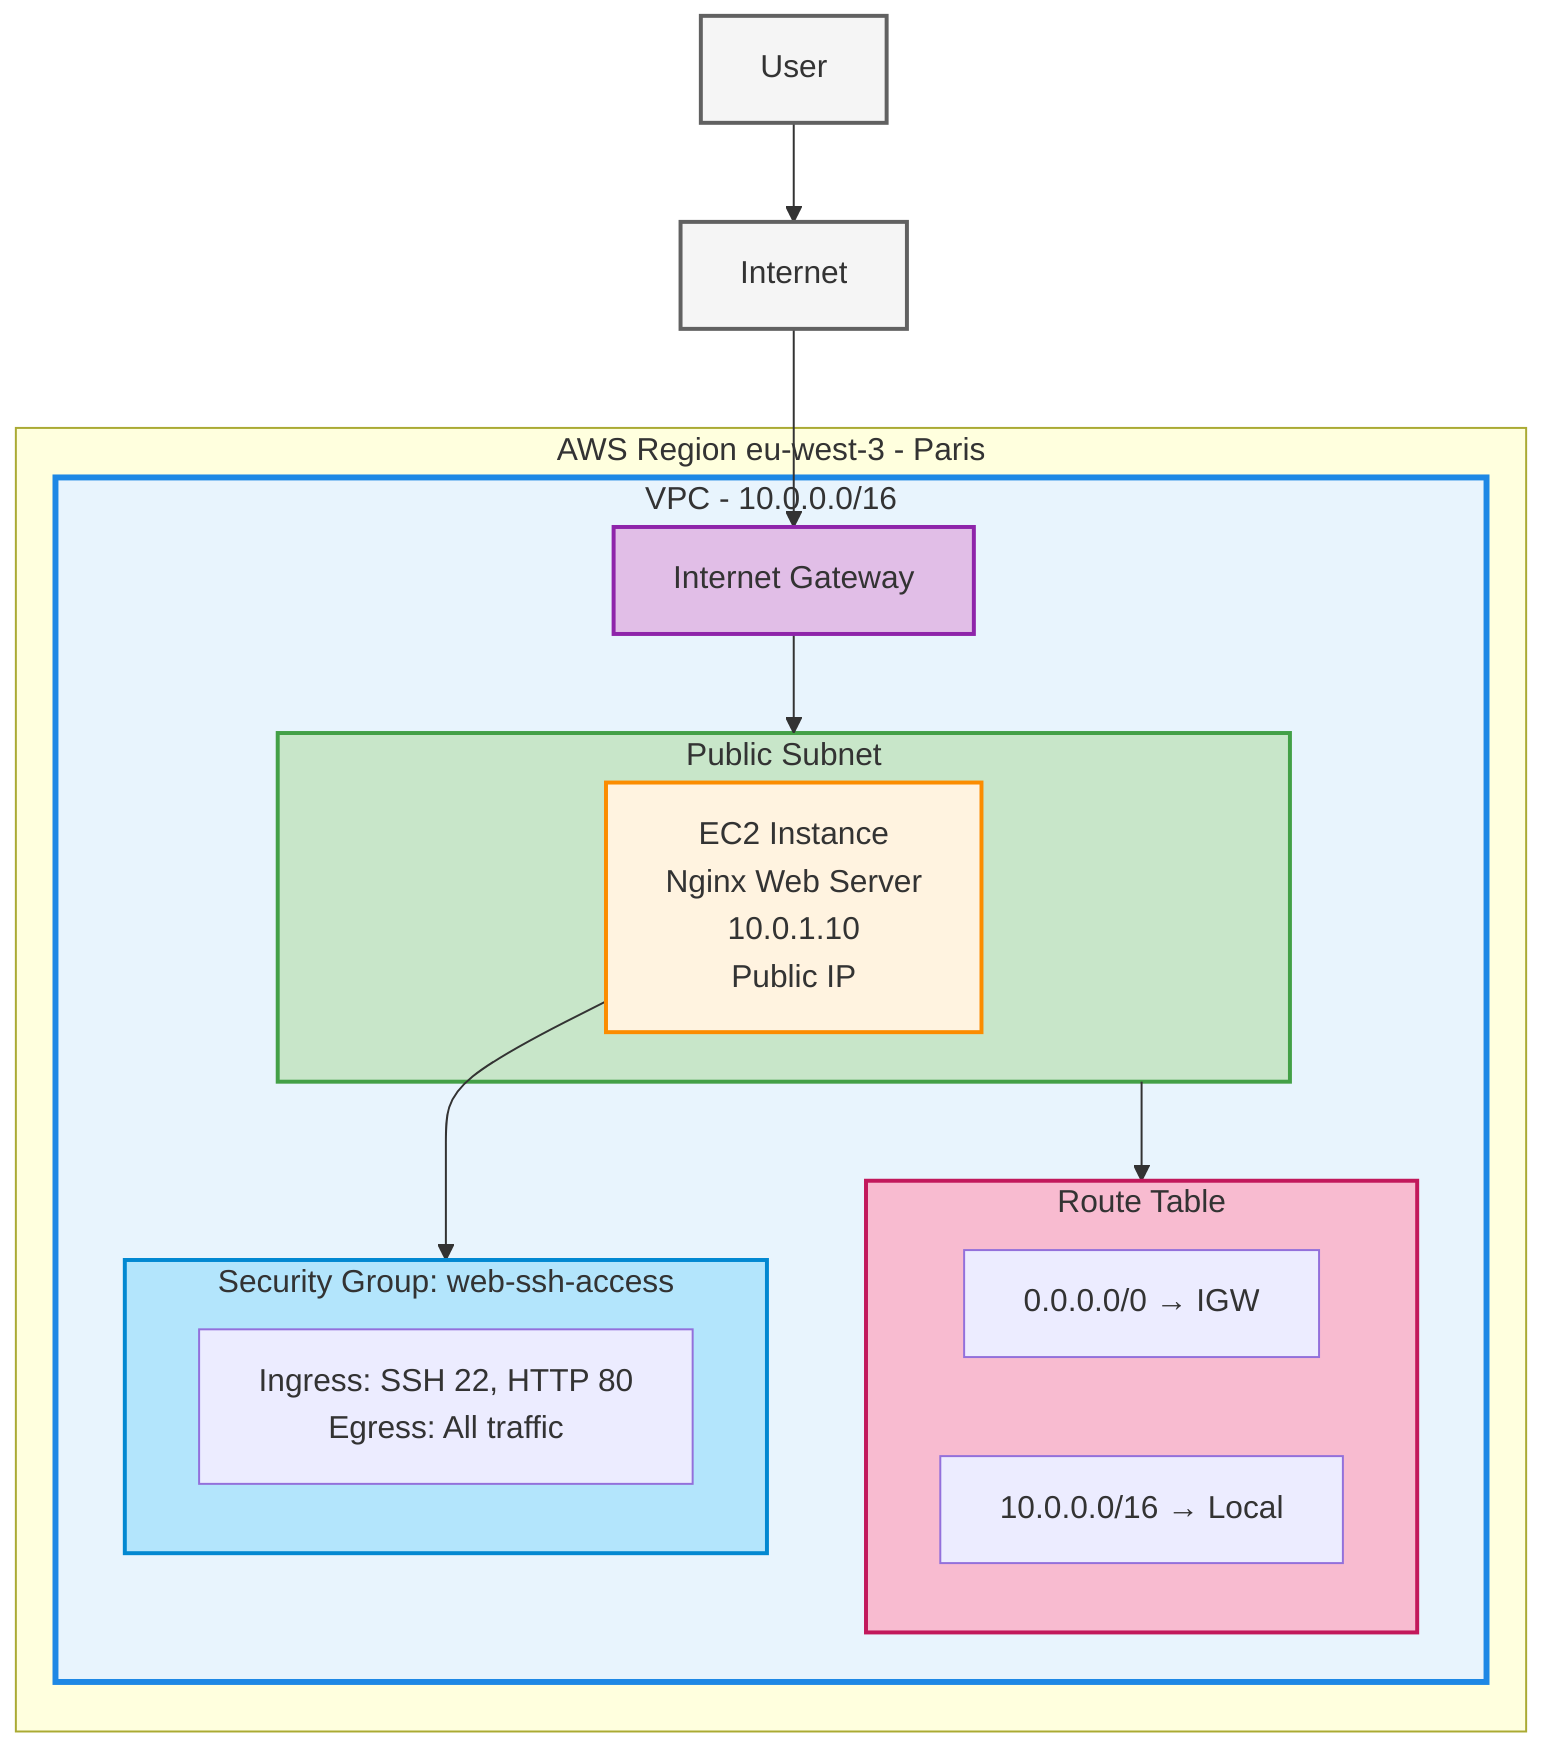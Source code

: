 graph TB
    subgraph Region[AWS Region eu-west-3 - Paris]
        subgraph VPC[VPC - 10.0.0.0/16]
            subgraph PublicSubnet[Public Subnet<br/>10.0.1.0/24]
                EC2_Web[EC2 Instance<br/>Nginx Web Server<br/>10.0.1.10<br/>Public IP]
            end
            
            IGW[Internet Gateway]
            
            subgraph RouteTable[Route Table]
                Route1[0.0.0.0/0 → IGW]
                Route2[10.0.0.0/16 → Local]
            end
            
            subgraph SecurityGroup[Security Group: web-ssh-access]
                Rules[Ingress: SSH 22, HTTP 80<br/>Egress: All traffic]
            end
        end
    end
    
    Internet[Internet]
    User[User]
    
    User --> Internet
    Internet --> IGW
    IGW --> PublicSubnet
    PublicSubnet --> RouteTable
    EC2_Web --> SecurityGroup
    
    classDef vpc fill:#e8f4fd,stroke:#1e88e5,stroke-width:3px
    classDef public fill:#c8e6c9,stroke:#43a047,stroke-width:2px
    classDef instance fill:#fff3e0,stroke:#fb8c00,stroke-width:2px
    classDef gateway fill:#e1bee7,stroke:#8e24aa,stroke-width:2px
    classDef route fill:#f8bbd0,stroke:#c2185b,stroke-width:2px
    classDef sg fill:#b3e5fc,stroke:#0288d1,stroke-width:2px
    classDef external fill:#f5f5f5,stroke:#616161,stroke-width:2px
    
    class VPC vpc
    class PublicSubnet public
    class EC2_Web instance
    class IGW gateway
    class RouteTable route
    class SecurityGroup sg
    class Internet,User external
